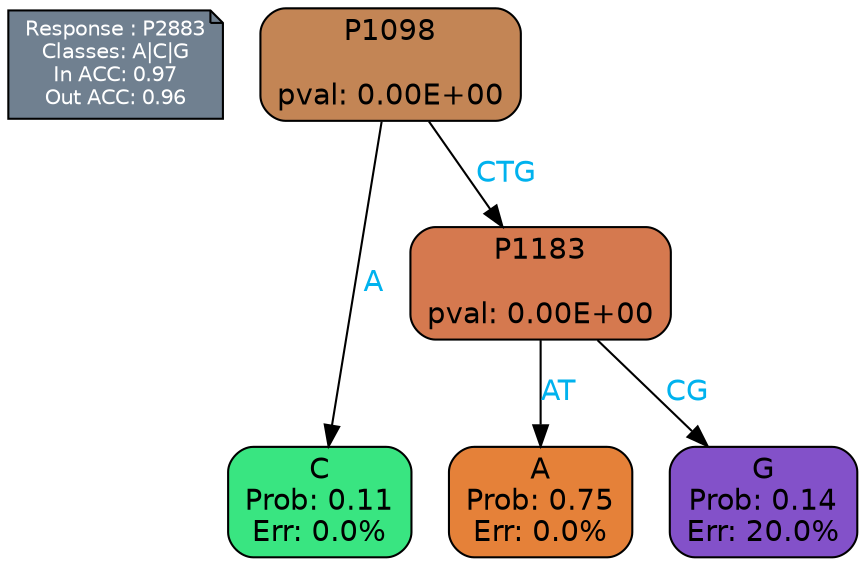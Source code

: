 digraph Tree {
node [shape=box, style="filled, rounded", color="black", fontname=helvetica] ;
graph [ranksep=equally, splines=polylines, bgcolor=transparent, dpi=600] ;
edge [fontname=helvetica] ;
LEGEND [label="Response : P2883
Classes: A|C|G
In ACC: 0.97
Out ACC: 0.96
",shape=note,align=left,style=filled,fillcolor="slategray",fontcolor="white",fontsize=10];1 [label="P1098

pval: 0.00E+00", fillcolor="#c38555"] ;
2 [label="C
Prob: 0.11
Err: 0.0%", fillcolor="#39e581"] ;
3 [label="P1183

pval: 0.00E+00", fillcolor="#d5794f"] ;
4 [label="A
Prob: 0.75
Err: 0.0%", fillcolor="#e58139"] ;
5 [label="G
Prob: 0.14
Err: 20.0%", fillcolor="#8351c9"] ;
1 -> 2 [label="A",fontcolor=deepskyblue2] ;
1 -> 3 [label="CTG",fontcolor=deepskyblue2] ;
3 -> 4 [label="AT",fontcolor=deepskyblue2] ;
3 -> 5 [label="CG",fontcolor=deepskyblue2] ;
{rank = same; 2;4;5;}{rank = same; LEGEND;1;}}